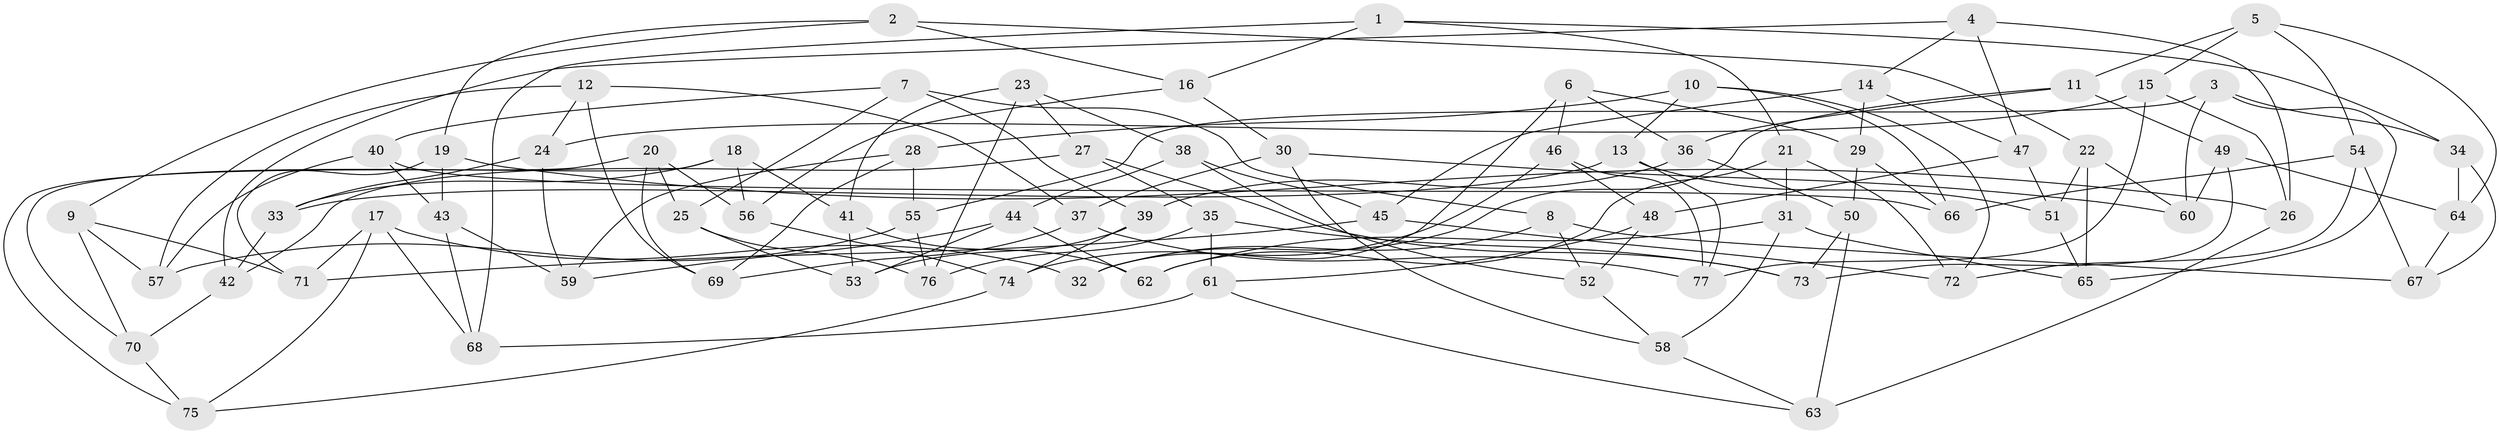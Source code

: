 // Generated by graph-tools (version 1.1) at 2025/16/03/09/25 04:16:20]
// undirected, 77 vertices, 154 edges
graph export_dot {
graph [start="1"]
  node [color=gray90,style=filled];
  1;
  2;
  3;
  4;
  5;
  6;
  7;
  8;
  9;
  10;
  11;
  12;
  13;
  14;
  15;
  16;
  17;
  18;
  19;
  20;
  21;
  22;
  23;
  24;
  25;
  26;
  27;
  28;
  29;
  30;
  31;
  32;
  33;
  34;
  35;
  36;
  37;
  38;
  39;
  40;
  41;
  42;
  43;
  44;
  45;
  46;
  47;
  48;
  49;
  50;
  51;
  52;
  53;
  54;
  55;
  56;
  57;
  58;
  59;
  60;
  61;
  62;
  63;
  64;
  65;
  66;
  67;
  68;
  69;
  70;
  71;
  72;
  73;
  74;
  75;
  76;
  77;
  1 -- 21;
  1 -- 68;
  1 -- 34;
  1 -- 16;
  2 -- 16;
  2 -- 22;
  2 -- 9;
  2 -- 19;
  3 -- 55;
  3 -- 60;
  3 -- 65;
  3 -- 34;
  4 -- 42;
  4 -- 47;
  4 -- 14;
  4 -- 26;
  5 -- 11;
  5 -- 15;
  5 -- 54;
  5 -- 64;
  6 -- 32;
  6 -- 29;
  6 -- 46;
  6 -- 36;
  7 -- 8;
  7 -- 25;
  7 -- 40;
  7 -- 39;
  8 -- 67;
  8 -- 52;
  8 -- 32;
  9 -- 57;
  9 -- 70;
  9 -- 71;
  10 -- 28;
  10 -- 13;
  10 -- 72;
  10 -- 66;
  11 -- 49;
  11 -- 36;
  11 -- 32;
  12 -- 69;
  12 -- 37;
  12 -- 57;
  12 -- 24;
  13 -- 51;
  13 -- 77;
  13 -- 33;
  14 -- 29;
  14 -- 45;
  14 -- 47;
  15 -- 26;
  15 -- 77;
  15 -- 24;
  16 -- 30;
  16 -- 56;
  17 -- 75;
  17 -- 32;
  17 -- 71;
  17 -- 68;
  18 -- 33;
  18 -- 70;
  18 -- 41;
  18 -- 56;
  19 -- 71;
  19 -- 26;
  19 -- 43;
  20 -- 75;
  20 -- 25;
  20 -- 56;
  20 -- 69;
  21 -- 62;
  21 -- 31;
  21 -- 72;
  22 -- 60;
  22 -- 51;
  22 -- 65;
  23 -- 41;
  23 -- 27;
  23 -- 38;
  23 -- 76;
  24 -- 59;
  24 -- 33;
  25 -- 76;
  25 -- 53;
  26 -- 63;
  27 -- 73;
  27 -- 42;
  27 -- 35;
  28 -- 55;
  28 -- 69;
  28 -- 59;
  29 -- 66;
  29 -- 50;
  30 -- 60;
  30 -- 58;
  30 -- 37;
  31 -- 58;
  31 -- 65;
  31 -- 62;
  33 -- 42;
  34 -- 64;
  34 -- 67;
  35 -- 73;
  35 -- 61;
  35 -- 76;
  36 -- 39;
  36 -- 50;
  37 -- 69;
  37 -- 77;
  38 -- 44;
  38 -- 45;
  38 -- 52;
  39 -- 74;
  39 -- 53;
  40 -- 66;
  40 -- 43;
  40 -- 57;
  41 -- 62;
  41 -- 53;
  42 -- 70;
  43 -- 68;
  43 -- 59;
  44 -- 59;
  44 -- 62;
  44 -- 53;
  45 -- 71;
  45 -- 72;
  46 -- 74;
  46 -- 77;
  46 -- 48;
  47 -- 51;
  47 -- 48;
  48 -- 52;
  48 -- 61;
  49 -- 73;
  49 -- 60;
  49 -- 64;
  50 -- 73;
  50 -- 63;
  51 -- 65;
  52 -- 58;
  54 -- 66;
  54 -- 72;
  54 -- 67;
  55 -- 76;
  55 -- 57;
  56 -- 74;
  58 -- 63;
  61 -- 68;
  61 -- 63;
  64 -- 67;
  70 -- 75;
  74 -- 75;
}
